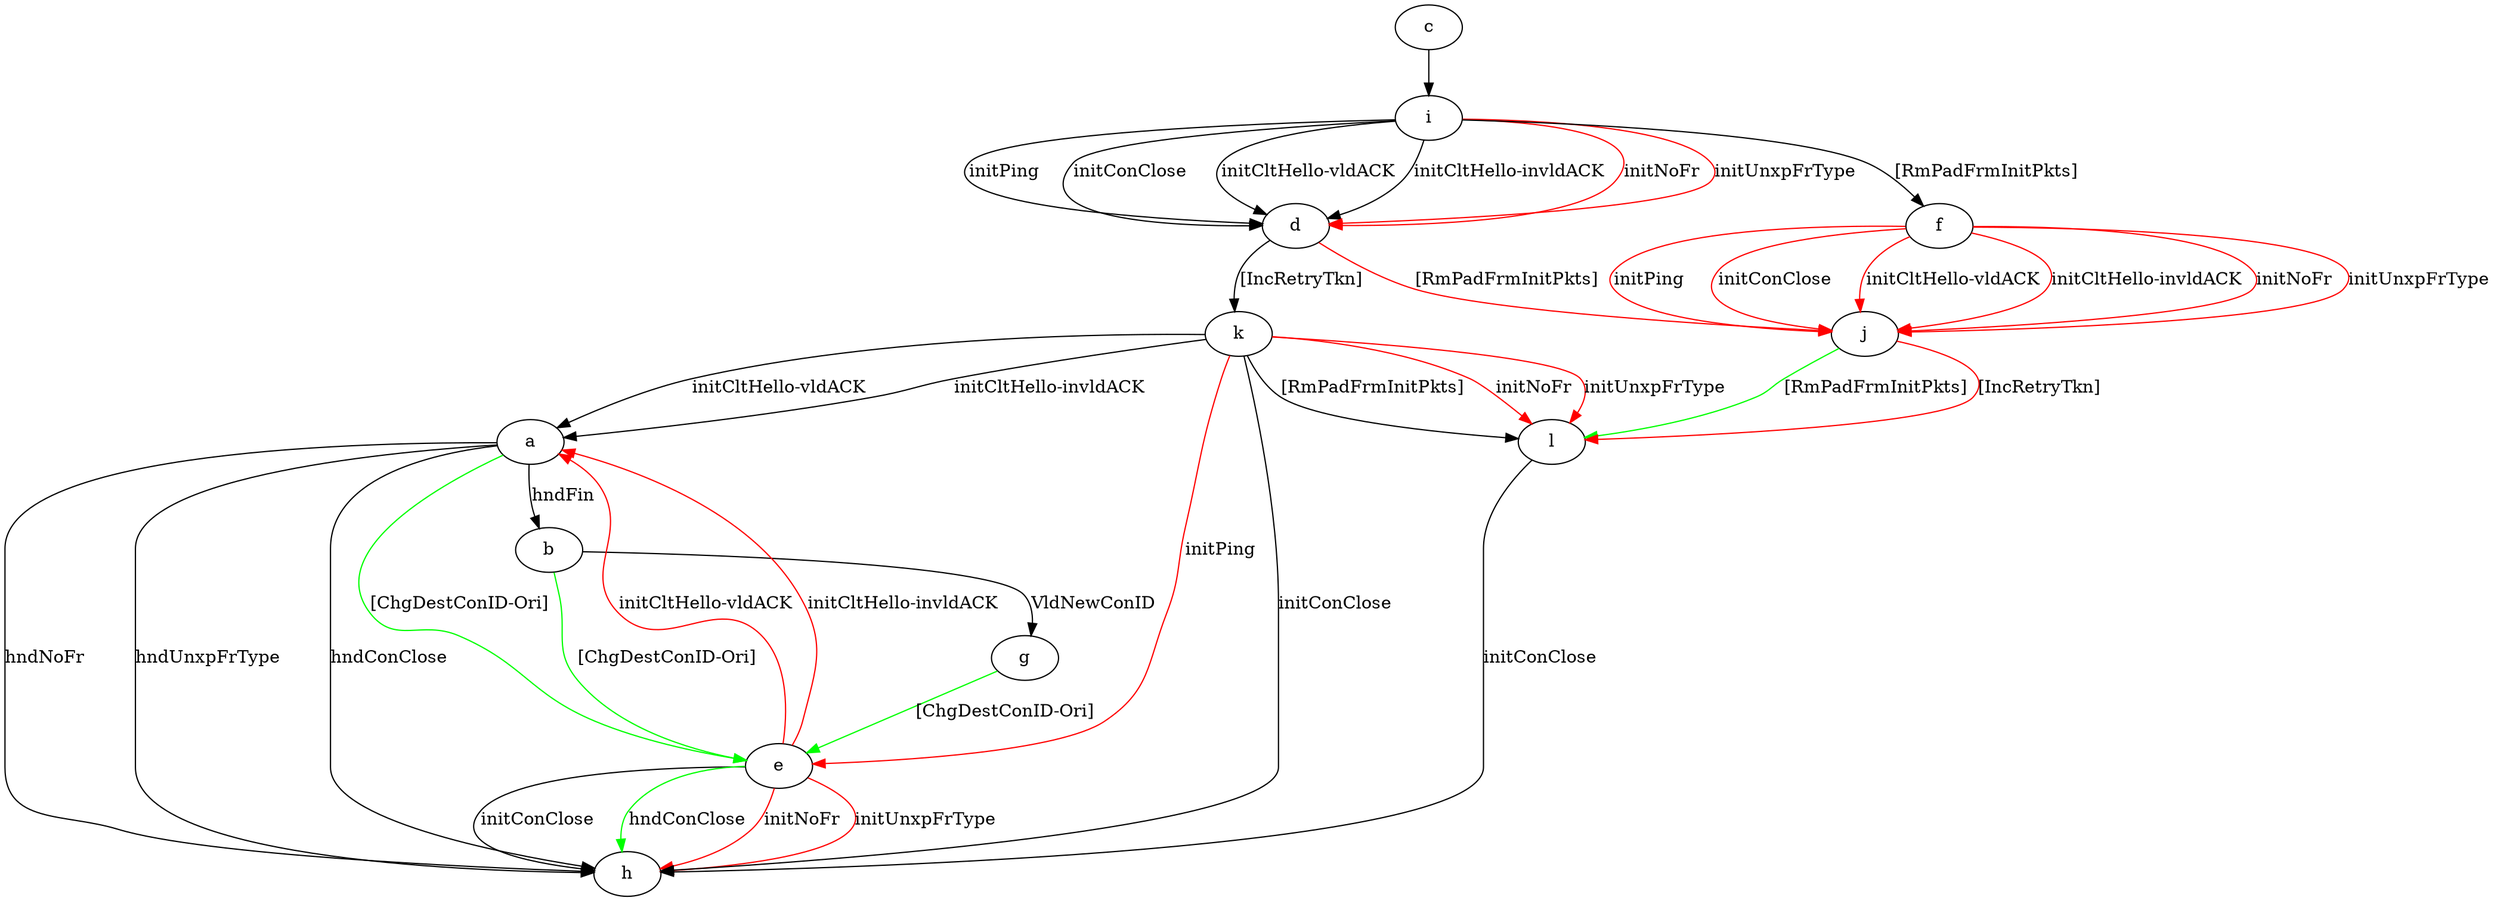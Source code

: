 digraph "" {
	a -> b	[key=0,
		label="hndFin "];
	a -> e	[key=0,
		color=green,
		label="[ChgDestConID-Ori] "];
	a -> h	[key=0,
		label="hndNoFr "];
	a -> h	[key=1,
		label="hndUnxpFrType "];
	a -> h	[key=2,
		label="hndConClose "];
	b -> e	[key=0,
		color=green,
		label="[ChgDestConID-Ori] "];
	b -> g	[key=0,
		label="VldNewConID "];
	c -> i	[key=0];
	d -> j	[key=0,
		color=red,
		label="[RmPadFrmInitPkts] "];
	d -> k	[key=0,
		label="[IncRetryTkn] "];
	e -> a	[key=0,
		color=red,
		label="initCltHello-vldACK "];
	e -> a	[key=1,
		color=red,
		label="initCltHello-invldACK "];
	e -> h	[key=0,
		label="initConClose "];
	e -> h	[key=1,
		color=green,
		label="hndConClose "];
	e -> h	[key=2,
		color=red,
		label="initNoFr "];
	e -> h	[key=3,
		color=red,
		label="initUnxpFrType "];
	f -> j	[key=0,
		color=red,
		label="initPing "];
	f -> j	[key=1,
		color=red,
		label="initConClose "];
	f -> j	[key=2,
		color=red,
		label="initCltHello-vldACK "];
	f -> j	[key=3,
		color=red,
		label="initCltHello-invldACK "];
	f -> j	[key=4,
		color=red,
		label="initNoFr "];
	f -> j	[key=5,
		color=red,
		label="initUnxpFrType "];
	g -> e	[key=0,
		color=green,
		label="[ChgDestConID-Ori] "];
	i -> d	[key=0,
		label="initPing "];
	i -> d	[key=1,
		label="initConClose "];
	i -> d	[key=2,
		label="initCltHello-vldACK "];
	i -> d	[key=3,
		label="initCltHello-invldACK "];
	i -> d	[key=4,
		color=red,
		label="initNoFr "];
	i -> d	[key=5,
		color=red,
		label="initUnxpFrType "];
	i -> f	[key=0,
		label="[RmPadFrmInitPkts] "];
	j -> l	[key=0,
		color=green,
		label="[RmPadFrmInitPkts] "];
	j -> l	[key=1,
		color=red,
		label="[IncRetryTkn] "];
	k -> a	[key=0,
		label="initCltHello-vldACK "];
	k -> a	[key=1,
		label="initCltHello-invldACK "];
	k -> e	[key=0,
		color=red,
		label="initPing "];
	k -> h	[key=0,
		label="initConClose "];
	k -> l	[key=0,
		label="[RmPadFrmInitPkts] "];
	k -> l	[key=1,
		color=red,
		label="initNoFr "];
	k -> l	[key=2,
		color=red,
		label="initUnxpFrType "];
	l -> h	[key=0,
		label="initConClose "];
}
